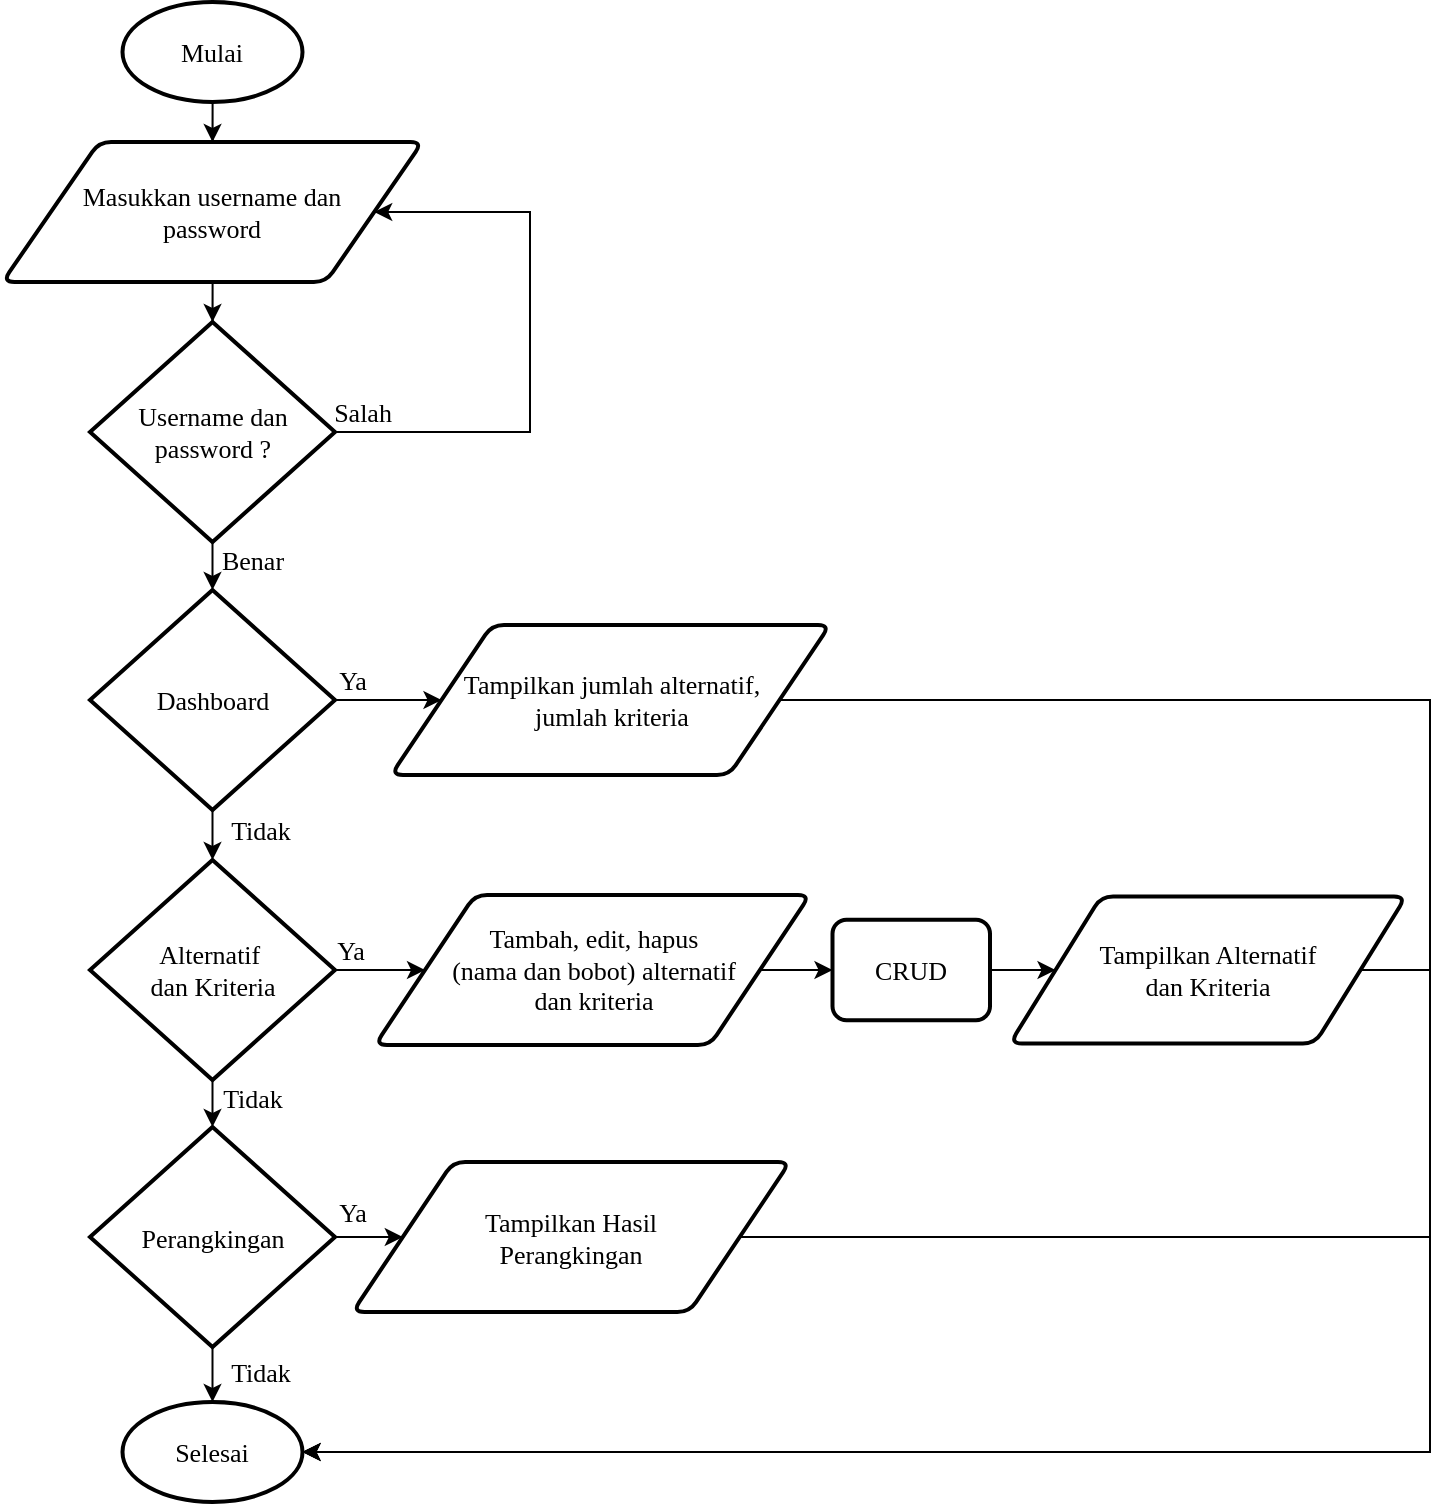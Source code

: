 <mxfile version="27.1.4">
  <diagram name="Page-1" id="02W1QVY--rSVjpkaEo_n">
    <mxGraphModel dx="1463" dy="837" grid="1" gridSize="10" guides="1" tooltips="1" connect="1" arrows="1" fold="1" page="1" pageScale="1" pageWidth="850" pageHeight="1100" math="0" shadow="0">
      <root>
        <mxCell id="0" />
        <mxCell id="1" parent="0" />
        <mxCell id="KpsD2qgT-48Zb3pITtIH-3" style="edgeStyle=orthogonalEdgeStyle;rounded=0;orthogonalLoop=1;jettySize=auto;html=1;entryX=0.5;entryY=0;entryDx=0;entryDy=0;" edge="1" parent="1" source="vyN1mgQ_nBosDrr3NEHs-1" target="vyN1mgQ_nBosDrr3NEHs-2">
          <mxGeometry relative="1" as="geometry" />
        </mxCell>
        <mxCell id="vyN1mgQ_nBosDrr3NEHs-1" value="&lt;font style=&quot;font-size: 13px;&quot;&gt;Mulai&lt;/font&gt;" style="strokeWidth=2;html=1;shape=mxgraph.flowchart.start_1;whiteSpace=wrap;fontFamily=Times New Roman;fontSize=13;" parent="1" vertex="1">
          <mxGeometry x="396.25" y="350" width="90" height="50" as="geometry" />
        </mxCell>
        <mxCell id="vyN1mgQ_nBosDrr3NEHs-2" value="Masukkan username dan&lt;br style=&quot;font-size: 13px;&quot;&gt;password" style="shape=parallelogram;html=1;strokeWidth=2;perimeter=parallelogramPerimeter;whiteSpace=wrap;rounded=1;arcSize=12;size=0.23;fontFamily=Times New Roman;fontSize=13;" parent="1" vertex="1">
          <mxGeometry x="336.25" y="420" width="210" height="70" as="geometry" />
        </mxCell>
        <mxCell id="vyN1mgQ_nBosDrr3NEHs-40" style="edgeStyle=orthogonalEdgeStyle;rounded=0;orthogonalLoop=1;jettySize=auto;html=1;entryX=0.5;entryY=0;entryDx=0;entryDy=0;entryPerimeter=0;fontFamily=Times New Roman;fontSize=13;" parent="1" source="vyN1mgQ_nBosDrr3NEHs-3" target="vyN1mgQ_nBosDrr3NEHs-7" edge="1">
          <mxGeometry relative="1" as="geometry" />
        </mxCell>
        <mxCell id="KpsD2qgT-48Zb3pITtIH-5" style="edgeStyle=orthogonalEdgeStyle;rounded=0;orthogonalLoop=1;jettySize=auto;html=1;entryX=1;entryY=0.5;entryDx=0;entryDy=0;" edge="1" parent="1" source="vyN1mgQ_nBosDrr3NEHs-3" target="vyN1mgQ_nBosDrr3NEHs-2">
          <mxGeometry relative="1" as="geometry">
            <Array as="points">
              <mxPoint x="600" y="565" />
              <mxPoint x="600" y="455" />
            </Array>
          </mxGeometry>
        </mxCell>
        <mxCell id="vyN1mgQ_nBosDrr3NEHs-3" value="Username dan&lt;br style=&quot;font-size: 13px;&quot;&gt;password ?" style="strokeWidth=2;html=1;shape=mxgraph.flowchart.decision;whiteSpace=wrap;fontFamily=Times New Roman;fontSize=13;" parent="1" vertex="1">
          <mxGeometry x="380" y="510" width="122.5" height="110" as="geometry" />
        </mxCell>
        <mxCell id="vyN1mgQ_nBosDrr3NEHs-5" value="Salah" style="text;html=1;align=center;verticalAlign=middle;resizable=0;points=[];autosize=1;strokeColor=none;fillColor=none;fontFamily=Times New Roman;fontSize=13;" parent="1" vertex="1">
          <mxGeometry x="490.5" y="540" width="50" height="30" as="geometry" />
        </mxCell>
        <mxCell id="vyN1mgQ_nBosDrr3NEHs-41" style="edgeStyle=orthogonalEdgeStyle;rounded=0;orthogonalLoop=1;jettySize=auto;html=1;entryX=0;entryY=0.5;entryDx=0;entryDy=0;fontFamily=Times New Roman;fontSize=13;" parent="1" source="vyN1mgQ_nBosDrr3NEHs-7" target="vyN1mgQ_nBosDrr3NEHs-8" edge="1">
          <mxGeometry relative="1" as="geometry" />
        </mxCell>
        <mxCell id="vyN1mgQ_nBosDrr3NEHs-7" value="Dashboard" style="strokeWidth=2;html=1;shape=mxgraph.flowchart.decision;whiteSpace=wrap;fontFamily=Times New Roman;fontSize=13;" parent="1" vertex="1">
          <mxGeometry x="380" y="644" width="122.5" height="110" as="geometry" />
        </mxCell>
        <mxCell id="vyN1mgQ_nBosDrr3NEHs-98" style="edgeStyle=orthogonalEdgeStyle;rounded=0;orthogonalLoop=1;jettySize=auto;html=1;entryX=1;entryY=0.5;entryDx=0;entryDy=0;entryPerimeter=0;fontFamily=Times New Roman;fontSize=13;" parent="1" source="vyN1mgQ_nBosDrr3NEHs-8" target="vyN1mgQ_nBosDrr3NEHs-72" edge="1">
          <mxGeometry relative="1" as="geometry">
            <Array as="points">
              <mxPoint x="1050" y="699" />
              <mxPoint x="1050" y="1075" />
            </Array>
          </mxGeometry>
        </mxCell>
        <mxCell id="vyN1mgQ_nBosDrr3NEHs-8" value="Tampilkan jumlah alternatif,&lt;br style=&quot;font-size: 13px;&quot;&gt;jumlah kriteria" style="shape=parallelogram;html=1;strokeWidth=2;perimeter=parallelogramPerimeter;whiteSpace=wrap;rounded=1;arcSize=12;size=0.23;fontFamily=Times New Roman;fontSize=13;" parent="1" vertex="1">
          <mxGeometry x="530.5" y="661.5" width="219.5" height="75" as="geometry" />
        </mxCell>
        <mxCell id="vyN1mgQ_nBosDrr3NEHs-47" style="edgeStyle=orthogonalEdgeStyle;rounded=0;orthogonalLoop=1;jettySize=auto;html=1;entryX=0;entryY=0.5;entryDx=0;entryDy=0;fontFamily=Times New Roman;fontSize=13;" parent="1" source="vyN1mgQ_nBosDrr3NEHs-18" target="vyN1mgQ_nBosDrr3NEHs-19" edge="1">
          <mxGeometry relative="1" as="geometry" />
        </mxCell>
        <mxCell id="vyN1mgQ_nBosDrr3NEHs-18" value="&lt;div&gt;&lt;span style=&quot;background-color: transparent; color: light-dark(rgb(0, 0, 0), rgb(255, 255, 255));&quot;&gt;Alternatif&amp;nbsp;&lt;/span&gt;&lt;/div&gt;dan Kriteria" style="strokeWidth=2;html=1;shape=mxgraph.flowchart.decision;whiteSpace=wrap;fontFamily=Times New Roman;fontSize=13;" parent="1" vertex="1">
          <mxGeometry x="380" y="779" width="122.5" height="110" as="geometry" />
        </mxCell>
        <mxCell id="yYEiifbeX1MBadxBvxZz-14" style="edgeStyle=orthogonalEdgeStyle;rounded=0;orthogonalLoop=1;jettySize=auto;html=1;entryX=0;entryY=0.5;entryDx=0;entryDy=0;" parent="1" source="vyN1mgQ_nBosDrr3NEHs-19" target="vyN1mgQ_nBosDrr3NEHs-20" edge="1">
          <mxGeometry relative="1" as="geometry" />
        </mxCell>
        <mxCell id="vyN1mgQ_nBosDrr3NEHs-19" value="Tambah, edit, hapus &lt;br style=&quot;font-size: 13px;&quot;&gt;(nama dan bobot) alternatif&lt;br&gt;dan kriteria" style="shape=parallelogram;html=1;strokeWidth=2;perimeter=parallelogramPerimeter;whiteSpace=wrap;rounded=1;arcSize=12;size=0.23;fontFamily=Times New Roman;fontSize=13;" parent="1" vertex="1">
          <mxGeometry x="522.5" y="796.5" width="217.5" height="75" as="geometry" />
        </mxCell>
        <mxCell id="KpsD2qgT-48Zb3pITtIH-6" style="edgeStyle=orthogonalEdgeStyle;rounded=0;orthogonalLoop=1;jettySize=auto;html=1;entryX=0;entryY=0.5;entryDx=0;entryDy=0;" edge="1" parent="1" source="vyN1mgQ_nBosDrr3NEHs-20" target="vyN1mgQ_nBosDrr3NEHs-21">
          <mxGeometry relative="1" as="geometry" />
        </mxCell>
        <mxCell id="vyN1mgQ_nBosDrr3NEHs-20" value="CRUD" style="rounded=1;whiteSpace=wrap;html=1;absoluteArcSize=1;arcSize=14;strokeWidth=2;fontFamily=Times New Roman;fontSize=13;" parent="1" vertex="1">
          <mxGeometry x="751.25" y="808.87" width="78.75" height="50.25" as="geometry" />
        </mxCell>
        <mxCell id="vyN1mgQ_nBosDrr3NEHs-21" value="Tampilkan Alternatif&lt;br&gt;dan Kriteria" style="shape=parallelogram;html=1;strokeWidth=2;perimeter=parallelogramPerimeter;whiteSpace=wrap;rounded=1;arcSize=12;size=0.23;fontFamily=Times New Roman;fontSize=13;" parent="1" vertex="1">
          <mxGeometry x="840" y="797.25" width="198" height="73.5" as="geometry" />
        </mxCell>
        <mxCell id="vyN1mgQ_nBosDrr3NEHs-53" style="edgeStyle=orthogonalEdgeStyle;rounded=0;orthogonalLoop=1;jettySize=auto;html=1;entryX=0;entryY=0.5;entryDx=0;entryDy=0;fontFamily=Times New Roman;fontSize=13;" parent="1" source="vyN1mgQ_nBosDrr3NEHs-30" target="vyN1mgQ_nBosDrr3NEHs-31" edge="1">
          <mxGeometry relative="1" as="geometry" />
        </mxCell>
        <mxCell id="yYEiifbeX1MBadxBvxZz-1" style="edgeStyle=orthogonalEdgeStyle;rounded=0;orthogonalLoop=1;jettySize=auto;html=1;entryX=0.5;entryY=0;entryDx=0;entryDy=0;entryPerimeter=0;fontFamily=Times New Roman;fontSize=13;" parent="1" source="vyN1mgQ_nBosDrr3NEHs-30" target="vyN1mgQ_nBosDrr3NEHs-72" edge="1">
          <mxGeometry relative="1" as="geometry">
            <mxPoint x="441.25" y="1050" as="targetPoint" />
          </mxGeometry>
        </mxCell>
        <mxCell id="vyN1mgQ_nBosDrr3NEHs-30" value="Perangkingan" style="strokeWidth=2;html=1;shape=mxgraph.flowchart.decision;whiteSpace=wrap;fontFamily=Times New Roman;fontSize=13;" parent="1" vertex="1">
          <mxGeometry x="380" y="912.5" width="122.5" height="110" as="geometry" />
        </mxCell>
        <mxCell id="vyN1mgQ_nBosDrr3NEHs-85" style="edgeStyle=orthogonalEdgeStyle;rounded=0;orthogonalLoop=1;jettySize=auto;html=1;entryX=1;entryY=0.5;entryDx=0;entryDy=0;entryPerimeter=0;fontFamily=Times New Roman;fontSize=13;exitX=1;exitY=0.5;exitDx=0;exitDy=0;" parent="1" edge="1" target="vyN1mgQ_nBosDrr3NEHs-72" source="vyN1mgQ_nBosDrr3NEHs-31">
          <mxGeometry relative="1" as="geometry">
            <Array as="points">
              <mxPoint x="1050" y="968" />
              <mxPoint x="1050" y="1075" />
            </Array>
            <mxPoint x="742.4" y="983.0" as="sourcePoint" />
            <mxPoint x="490.5" y="1238" as="targetPoint" />
          </mxGeometry>
        </mxCell>
        <mxCell id="vyN1mgQ_nBosDrr3NEHs-31" value="Tampilkan Hasil&lt;div&gt;Perangkingan&lt;/div&gt;" style="shape=parallelogram;html=1;strokeWidth=2;perimeter=parallelogramPerimeter;whiteSpace=wrap;rounded=1;arcSize=12;size=0.23;fontFamily=Times New Roman;fontSize=13;" parent="1" vertex="1">
          <mxGeometry x="511.25" y="930" width="218.75" height="75" as="geometry" />
        </mxCell>
        <mxCell id="vyN1mgQ_nBosDrr3NEHs-62" value="Tidak" style="text;html=1;align=center;verticalAlign=middle;resizable=0;points=[];autosize=1;strokeColor=none;fillColor=none;fontFamily=Times New Roman;fontSize=13;" parent="1" vertex="1">
          <mxGeometry x="440" y="749" width="50" height="30" as="geometry" />
        </mxCell>
        <mxCell id="vyN1mgQ_nBosDrr3NEHs-66" value="Tidak" style="text;html=1;align=center;verticalAlign=middle;resizable=0;points=[];autosize=1;strokeColor=none;fillColor=none;fontFamily=Times New Roman;fontSize=13;" parent="1" vertex="1">
          <mxGeometry x="436.25" y="882.5" width="50" height="30" as="geometry" />
        </mxCell>
        <mxCell id="vyN1mgQ_nBosDrr3NEHs-69" value="Tidak" style="text;html=1;align=center;verticalAlign=middle;resizable=0;points=[];autosize=1;strokeColor=none;fillColor=none;fontFamily=Times New Roman;fontSize=13;" parent="1" vertex="1">
          <mxGeometry x="440" y="1020" width="50" height="30" as="geometry" />
        </mxCell>
        <mxCell id="vyN1mgQ_nBosDrr3NEHs-72" value="&lt;font style=&quot;font-size: 13px;&quot;&gt;Selesai&lt;/font&gt;" style="strokeWidth=2;html=1;shape=mxgraph.flowchart.start_1;whiteSpace=wrap;fontFamily=Times New Roman;fontSize=13;" parent="1" vertex="1">
          <mxGeometry x="396.25" y="1050" width="90" height="50" as="geometry" />
        </mxCell>
        <mxCell id="vyN1mgQ_nBosDrr3NEHs-88" value="Ya" style="text;html=1;align=center;verticalAlign=middle;resizable=0;points=[];autosize=1;strokeColor=none;fillColor=none;fontFamily=Times New Roman;fontSize=13;" parent="1" vertex="1">
          <mxGeometry x="490.5" y="940" width="40" height="30" as="geometry" />
        </mxCell>
        <mxCell id="vyN1mgQ_nBosDrr3NEHs-93" value="Ya" style="text;html=1;align=center;verticalAlign=middle;resizable=0;points=[];autosize=1;strokeColor=none;fillColor=none;fontFamily=Times New Roman;fontSize=13;" parent="1" vertex="1">
          <mxGeometry x="490" y="808.87" width="40" height="30" as="geometry" />
        </mxCell>
        <mxCell id="vyN1mgQ_nBosDrr3NEHs-96" value="Ya" style="text;html=1;align=center;verticalAlign=middle;resizable=0;points=[];autosize=1;strokeColor=none;fillColor=none;fontFamily=Times New Roman;fontSize=13;" parent="1" vertex="1">
          <mxGeometry x="490.5" y="674" width="40" height="30" as="geometry" />
        </mxCell>
        <mxCell id="yYEiifbeX1MBadxBvxZz-13" value="Benar" style="text;html=1;align=center;verticalAlign=middle;resizable=0;points=[];autosize=1;strokeColor=none;fillColor=none;fontFamily=Times New Roman;fontSize=13;" parent="1" vertex="1">
          <mxGeometry x="436.25" y="614" width="50" height="30" as="geometry" />
        </mxCell>
        <mxCell id="fOKyNrOehgUCbDLRjxsH-8" style="edgeStyle=orthogonalEdgeStyle;rounded=0;orthogonalLoop=1;jettySize=auto;html=1;entryX=0.5;entryY=0;entryDx=0;entryDy=0;entryPerimeter=0;" parent="1" source="vyN1mgQ_nBosDrr3NEHs-7" target="vyN1mgQ_nBosDrr3NEHs-18" edge="1">
          <mxGeometry relative="1" as="geometry" />
        </mxCell>
        <mxCell id="KpsD2qgT-48Zb3pITtIH-2" style="edgeStyle=orthogonalEdgeStyle;rounded=0;orthogonalLoop=1;jettySize=auto;html=1;entryX=0.5;entryY=0;entryDx=0;entryDy=0;entryPerimeter=0;" edge="1" parent="1" source="vyN1mgQ_nBosDrr3NEHs-18" target="vyN1mgQ_nBosDrr3NEHs-30">
          <mxGeometry relative="1" as="geometry" />
        </mxCell>
        <mxCell id="KpsD2qgT-48Zb3pITtIH-4" style="edgeStyle=orthogonalEdgeStyle;rounded=0;orthogonalLoop=1;jettySize=auto;html=1;entryX=0.5;entryY=0;entryDx=0;entryDy=0;entryPerimeter=0;" edge="1" parent="1" source="vyN1mgQ_nBosDrr3NEHs-2" target="vyN1mgQ_nBosDrr3NEHs-3">
          <mxGeometry relative="1" as="geometry" />
        </mxCell>
        <mxCell id="KpsD2qgT-48Zb3pITtIH-7" style="edgeStyle=orthogonalEdgeStyle;rounded=0;orthogonalLoop=1;jettySize=auto;html=1;entryX=1;entryY=0.5;entryDx=0;entryDy=0;entryPerimeter=0;" edge="1" parent="1" source="vyN1mgQ_nBosDrr3NEHs-21" target="vyN1mgQ_nBosDrr3NEHs-72">
          <mxGeometry relative="1" as="geometry">
            <Array as="points">
              <mxPoint x="1050" y="834" />
              <mxPoint x="1050" y="1075" />
            </Array>
          </mxGeometry>
        </mxCell>
      </root>
    </mxGraphModel>
  </diagram>
</mxfile>
